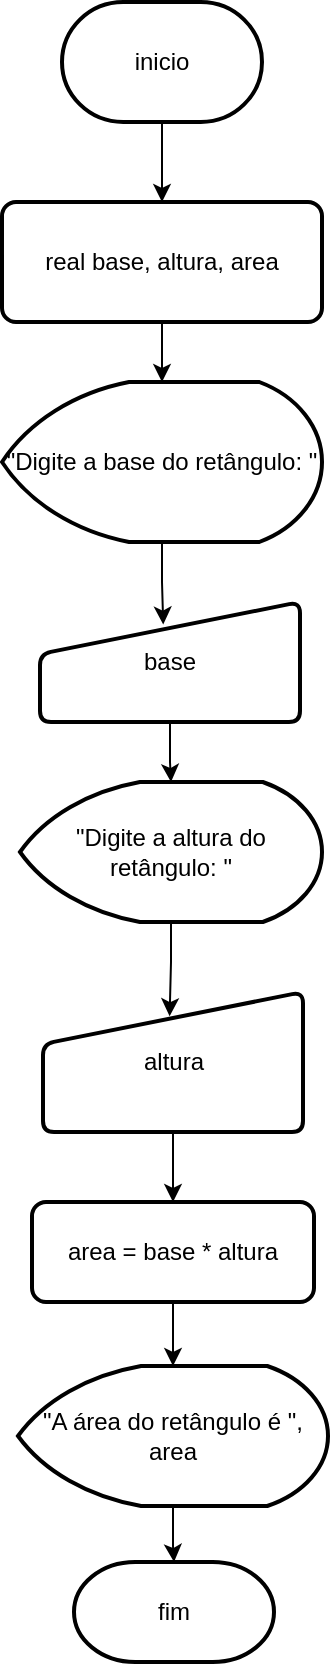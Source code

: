 <mxfile version="28.2.7">
  <diagram name="Página-1" id="aCwcsSelID0ZDBwMDWJJ">
    <mxGraphModel dx="1281" dy="561" grid="1" gridSize="10" guides="1" tooltips="1" connect="1" arrows="1" fold="1" page="1" pageScale="1" pageWidth="827" pageHeight="1169" math="0" shadow="0">
      <root>
        <mxCell id="0" />
        <mxCell id="1" parent="0" />
        <mxCell id="IoIozuvIYSwnegEp2T-9-3" value="" style="edgeStyle=orthogonalEdgeStyle;rounded=0;orthogonalLoop=1;jettySize=auto;html=1;" edge="1" parent="1" source="IoIozuvIYSwnegEp2T-9-1" target="IoIozuvIYSwnegEp2T-9-2">
          <mxGeometry relative="1" as="geometry" />
        </mxCell>
        <mxCell id="IoIozuvIYSwnegEp2T-9-1" value="inicio" style="strokeWidth=2;html=1;shape=mxgraph.flowchart.terminator;whiteSpace=wrap;" vertex="1" parent="1">
          <mxGeometry x="280" y="20" width="100" height="60" as="geometry" />
        </mxCell>
        <mxCell id="IoIozuvIYSwnegEp2T-9-5" value="" style="edgeStyle=orthogonalEdgeStyle;rounded=0;orthogonalLoop=1;jettySize=auto;html=1;" edge="1" parent="1" source="IoIozuvIYSwnegEp2T-9-2" target="IoIozuvIYSwnegEp2T-9-4">
          <mxGeometry relative="1" as="geometry" />
        </mxCell>
        <mxCell id="IoIozuvIYSwnegEp2T-9-2" value="real base, altura, area" style="rounded=1;whiteSpace=wrap;html=1;absoluteArcSize=1;arcSize=14;strokeWidth=2;" vertex="1" parent="1">
          <mxGeometry x="250" y="120" width="160" height="60" as="geometry" />
        </mxCell>
        <mxCell id="IoIozuvIYSwnegEp2T-9-4" value="&quot;Digite a base do retângulo: &quot;" style="strokeWidth=2;html=1;shape=mxgraph.flowchart.display;whiteSpace=wrap;" vertex="1" parent="1">
          <mxGeometry x="250" y="210" width="160" height="80" as="geometry" />
        </mxCell>
        <mxCell id="IoIozuvIYSwnegEp2T-9-11" value="" style="edgeStyle=orthogonalEdgeStyle;rounded=0;orthogonalLoop=1;jettySize=auto;html=1;" edge="1" parent="1" source="IoIozuvIYSwnegEp2T-9-6" target="IoIozuvIYSwnegEp2T-9-9">
          <mxGeometry relative="1" as="geometry" />
        </mxCell>
        <mxCell id="IoIozuvIYSwnegEp2T-9-6" value="base" style="html=1;strokeWidth=2;shape=manualInput;whiteSpace=wrap;rounded=1;size=26;arcSize=11;" vertex="1" parent="1">
          <mxGeometry x="269" y="320" width="130" height="60" as="geometry" />
        </mxCell>
        <mxCell id="IoIozuvIYSwnegEp2T-9-8" style="edgeStyle=orthogonalEdgeStyle;rounded=0;orthogonalLoop=1;jettySize=auto;html=1;entryX=0.474;entryY=0.188;entryDx=0;entryDy=0;entryPerimeter=0;" edge="1" parent="1" source="IoIozuvIYSwnegEp2T-9-4" target="IoIozuvIYSwnegEp2T-9-6">
          <mxGeometry relative="1" as="geometry" />
        </mxCell>
        <mxCell id="IoIozuvIYSwnegEp2T-9-9" value="&quot;Digite a altura do retângulo: &quot;" style="strokeWidth=2;html=1;shape=mxgraph.flowchart.display;whiteSpace=wrap;" vertex="1" parent="1">
          <mxGeometry x="259" y="410" width="151" height="70" as="geometry" />
        </mxCell>
        <mxCell id="IoIozuvIYSwnegEp2T-9-15" value="" style="edgeStyle=orthogonalEdgeStyle;rounded=0;orthogonalLoop=1;jettySize=auto;html=1;" edge="1" parent="1" source="IoIozuvIYSwnegEp2T-9-12" target="IoIozuvIYSwnegEp2T-9-14">
          <mxGeometry relative="1" as="geometry" />
        </mxCell>
        <mxCell id="IoIozuvIYSwnegEp2T-9-12" value="altura" style="html=1;strokeWidth=2;shape=manualInput;whiteSpace=wrap;rounded=1;size=26;arcSize=11;" vertex="1" parent="1">
          <mxGeometry x="270.5" y="515" width="130" height="70" as="geometry" />
        </mxCell>
        <mxCell id="IoIozuvIYSwnegEp2T-9-13" style="edgeStyle=orthogonalEdgeStyle;rounded=0;orthogonalLoop=1;jettySize=auto;html=1;entryX=0.487;entryY=0.173;entryDx=0;entryDy=0;entryPerimeter=0;" edge="1" parent="1" source="IoIozuvIYSwnegEp2T-9-9" target="IoIozuvIYSwnegEp2T-9-12">
          <mxGeometry relative="1" as="geometry" />
        </mxCell>
        <mxCell id="IoIozuvIYSwnegEp2T-9-17" value="" style="edgeStyle=orthogonalEdgeStyle;rounded=0;orthogonalLoop=1;jettySize=auto;html=1;" edge="1" parent="1" source="IoIozuvIYSwnegEp2T-9-14" target="IoIozuvIYSwnegEp2T-9-16">
          <mxGeometry relative="1" as="geometry" />
        </mxCell>
        <mxCell id="IoIozuvIYSwnegEp2T-9-14" value="area = base * altura" style="rounded=1;whiteSpace=wrap;html=1;absoluteArcSize=1;arcSize=14;strokeWidth=2;" vertex="1" parent="1">
          <mxGeometry x="265" y="620" width="141" height="50" as="geometry" />
        </mxCell>
        <mxCell id="IoIozuvIYSwnegEp2T-9-19" value="" style="edgeStyle=orthogonalEdgeStyle;rounded=0;orthogonalLoop=1;jettySize=auto;html=1;" edge="1" parent="1" source="IoIozuvIYSwnegEp2T-9-16" target="IoIozuvIYSwnegEp2T-9-18">
          <mxGeometry relative="1" as="geometry" />
        </mxCell>
        <mxCell id="IoIozuvIYSwnegEp2T-9-16" value="&quot;A área do retângulo é &quot;, area" style="strokeWidth=2;html=1;shape=mxgraph.flowchart.display;whiteSpace=wrap;" vertex="1" parent="1">
          <mxGeometry x="258" y="702" width="155" height="70" as="geometry" />
        </mxCell>
        <mxCell id="IoIozuvIYSwnegEp2T-9-18" value="fim" style="strokeWidth=2;html=1;shape=mxgraph.flowchart.terminator;whiteSpace=wrap;" vertex="1" parent="1">
          <mxGeometry x="286" y="800" width="100" height="50" as="geometry" />
        </mxCell>
      </root>
    </mxGraphModel>
  </diagram>
</mxfile>
